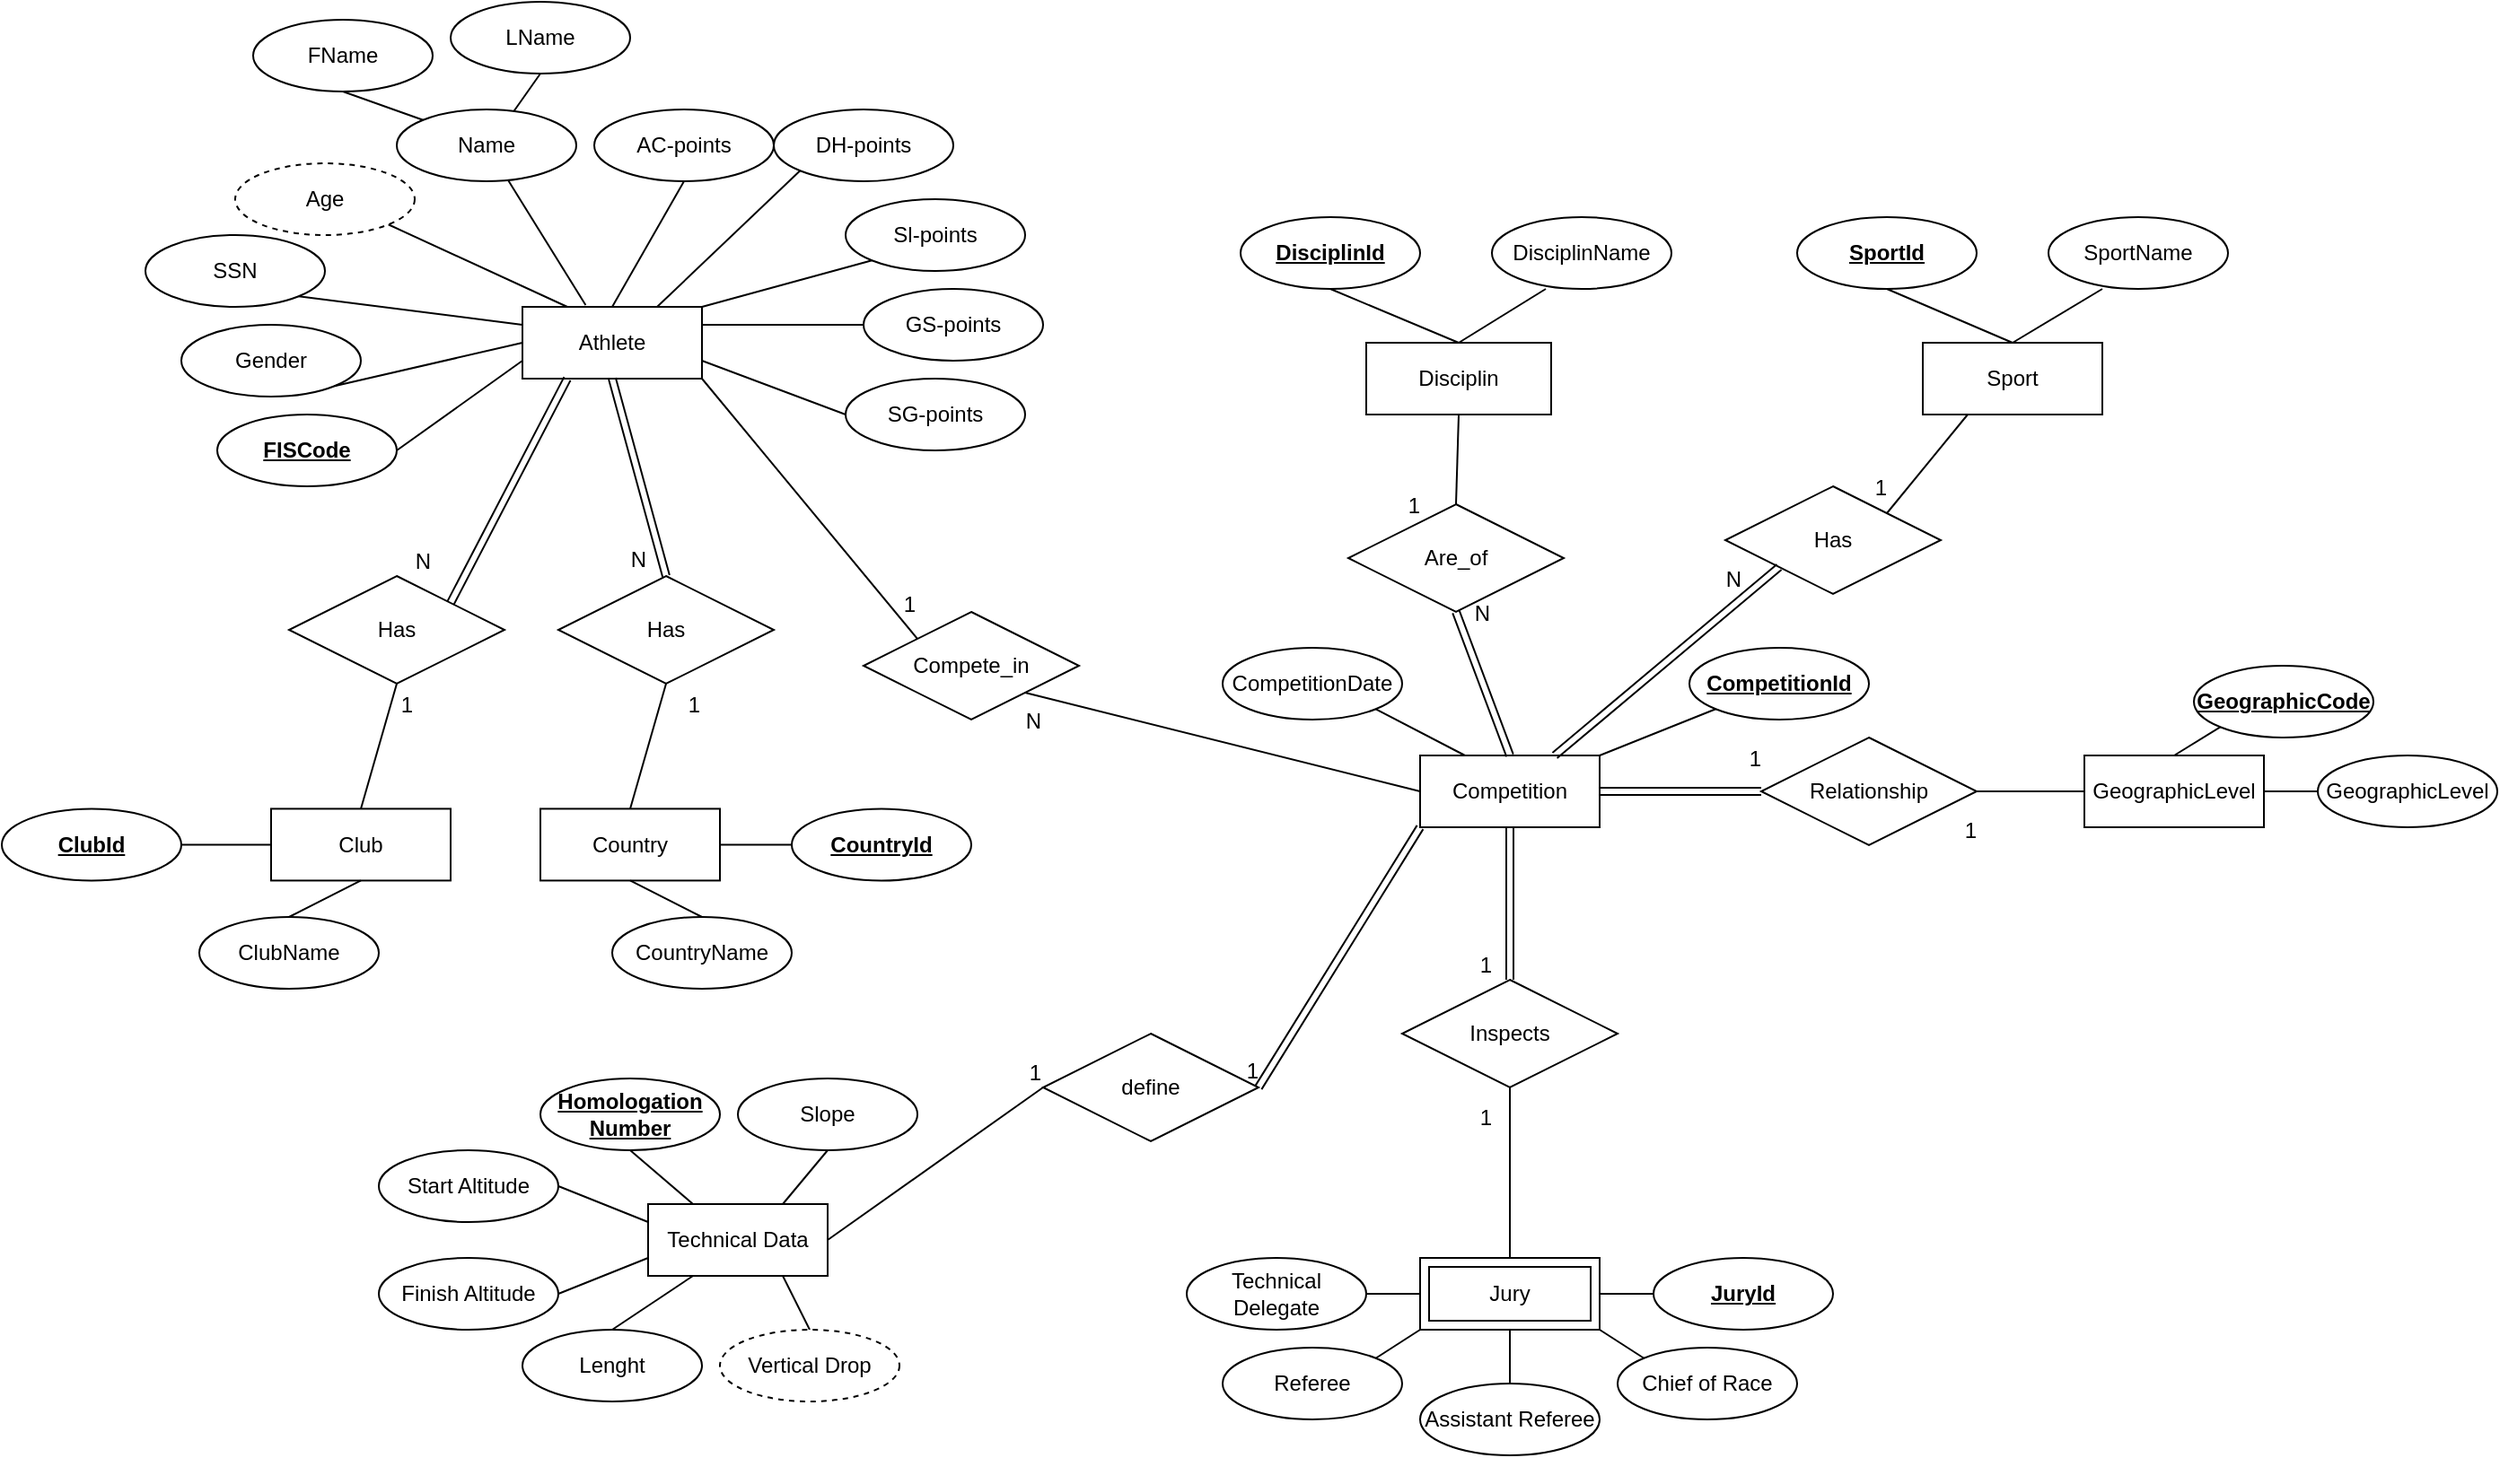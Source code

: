 <mxfile>
    <diagram id="diDXc3Ft5yhaLqKENx6Y" name="Page-1">
        <mxGraphModel dx="1317" dy="1593" grid="1" gridSize="10" guides="1" tooltips="1" connect="1" arrows="1" fold="1" page="1" pageScale="1" pageWidth="827" pageHeight="1169" math="0" shadow="0">
            <root>
                <mxCell id="0"/>
                <mxCell id="1" parent="0"/>
                <mxCell id="2" value="Athlete" style="whiteSpace=wrap;html=1;align=center;" vertex="1" parent="1">
                    <mxGeometry x="260" y="150" width="100" height="40" as="geometry"/>
                </mxCell>
                <mxCell id="5" value="SportName" style="ellipse;whiteSpace=wrap;html=1;align=center;" vertex="1" parent="1">
                    <mxGeometry x="1110" y="100" width="100" height="40" as="geometry"/>
                </mxCell>
                <mxCell id="6" value="&lt;b&gt;&lt;u&gt;SportId&lt;/u&gt;&lt;/b&gt;" style="ellipse;whiteSpace=wrap;html=1;align=center;" vertex="1" parent="1">
                    <mxGeometry x="970" y="100" width="100" height="40" as="geometry"/>
                </mxCell>
                <mxCell id="7" value="&lt;b&gt;&lt;u&gt;FISCode&lt;/u&gt;&lt;/b&gt;" style="ellipse;whiteSpace=wrap;html=1;align=center;" vertex="1" parent="1">
                    <mxGeometry x="90" y="210" width="100" height="40" as="geometry"/>
                </mxCell>
                <mxCell id="8" value="SSN" style="ellipse;whiteSpace=wrap;html=1;align=center;" vertex="1" parent="1">
                    <mxGeometry x="50" y="110" width="100" height="40" as="geometry"/>
                </mxCell>
                <mxCell id="9" value="Sl-points&lt;span style=&quot;color: rgba(0, 0, 0, 0); font-family: monospace; font-size: 0px; text-align: start;&quot;&gt;%3CmxGraphModel%3E%3Croot%3E%3CmxCell%20id%3D%220%22%2F%3E%3CmxCell%20id%3D%221%22%20parent%3D%220%22%2F%3E%3CmxCell%20id%3D%222%22%20value%3D%22Racer%22%20style%3D%22whiteSpace%3Dwrap%3Bhtml%3D1%3Balign%3Dcenter%3B%22%20vertex%3D%221%22%20parent%3D%221%22%3E%3CmxGeometry%20x%3D%22340%22%20y%3D%22280%22%20width%3D%22100%22%20height%3D%2240%22%20as%3D%22geometry%22%2F%3E%3C%2FmxCell%3E%3C%2Froot%3E%3C%2FmxGraphModel%3E&lt;/span&gt;" style="ellipse;whiteSpace=wrap;html=1;align=center;" vertex="1" parent="1">
                    <mxGeometry x="440" y="90" width="100" height="40" as="geometry"/>
                </mxCell>
                <mxCell id="11" value="GS-points&lt;span style=&quot;color: rgba(0, 0, 0, 0); font-family: monospace; font-size: 0px; text-align: start;&quot;&gt;%3CmxGraphModel%3E%3Croot%3E%3CmxCell%20id%3D%220%22%2F%3E%3CmxCell%20id%3D%221%22%20parent%3D%220%22%2F%3E%3CmxCell%20id%3D%222%22%20value%3D%22Racer%22%20style%3D%22whiteSpace%3Dwrap%3Bhtml%3D1%3Balign%3Dcenter%3B%22%20vertex%3D%221%22%20parent%3D%221%22%3E%3CmxGeometry%20x%3D%22340%22%20y%3D%22280%22%20width%3D%22100%22%20height%3D%2240%22%20as%3D%22geometry%22%2F%3E%3C%2FmxCell%3E%3C%2Froot%3E%3C%2FmxGraphModel%3E&lt;/span&gt;" style="ellipse;whiteSpace=wrap;html=1;align=center;" vertex="1" parent="1">
                    <mxGeometry x="450" y="140" width="100" height="40" as="geometry"/>
                </mxCell>
                <mxCell id="12" value="SG-points&lt;span style=&quot;color: rgba(0, 0, 0, 0); font-family: monospace; font-size: 0px; text-align: start;&quot;&gt;%3CmxGraphModel%3E%3Croot%3E%3CmxCell%20id%3D%220%22%2F%3E%3CmxCell%20id%3D%221%22%20parent%3D%220%22%2F%3E%3CmxCell%20id%3D%222%22%20value%3D%22Racer%22%20style%3D%22whiteSpace%3Dwrap%3Bhtml%3D1%3Balign%3Dcenter%3B%22%20vertex%3D%221%22%20parent%3D%221%22%3E%3CmxGeometry%20x%3D%22340%22%20y%3D%22280%22%20width%3D%22100%22%20height%3D%2240%22%20as%3D%22geometry%22%2F%3E%3C%2FmxCell%3E%3C%2Froot%3E%3C%2FmxGraphModel%3E&lt;/span&gt;" style="ellipse;whiteSpace=wrap;html=1;align=center;" vertex="1" parent="1">
                    <mxGeometry x="440" y="190" width="100" height="40" as="geometry"/>
                </mxCell>
                <mxCell id="13" value="DH-points&lt;span style=&quot;color: rgba(0, 0, 0, 0); font-family: monospace; font-size: 0px; text-align: start;&quot;&gt;%3CmxGraphModel%3E%3Croot%3E%3CmxCell%20id%3D%220%22%2F%3E%3CmxCell%20id%3D%221%22%20parent%3D%220%22%2F%3E%3CmxCell%20id%3D%222%22%20value%3D%22Racer%22%20style%3D%22whiteSpace%3Dwrap%3Bhtml%3D1%3Balign%3Dcenter%3B%22%20vertex%3D%221%22%20parent%3D%221%22%3E%3CmxGeometry%20x%3D%22340%22%20y%3D%22280%22%20width%3D%22100%22%20height%3D%2240%22%20as%3D%22geometry%22%2F%3E%3C%2FmxCell%3E%3C%2Froot%3E%3C%2FmxGraphModel%3E&lt;/span&gt;" style="ellipse;whiteSpace=wrap;html=1;align=center;" vertex="1" parent="1">
                    <mxGeometry x="400" y="40" width="100" height="40" as="geometry"/>
                </mxCell>
                <mxCell id="14" value="AC-points&lt;span style=&quot;color: rgba(0, 0, 0, 0); font-family: monospace; font-size: 0px; text-align: start;&quot;&gt;%3CmxGraphModel%3E%3Croot%3E%3CmxCell%20id%3D%220%22%2F%3E%3CmxCell%20id%3D%221%22%20parent%3D%220%22%2F%3E%3CmxCell%20id%3D%222%22%20value%3D%22Racer%22%20style%3D%22whiteSpace%3Dwrap%3Bhtml%3D1%3Balign%3Dcenter%3B%22%20vertex%3D%221%22%20parent%3D%221%22%3E%3CmxGeometry%20x%3D%22340%22%20y%3D%22280%22%20width%3D%22100%22%20height%3D%2240%22%20as%3D%22geometry%22%2F%3E%3C%2FmxCell%3E%3C%2Froot%3E%3C%2FmxGraphModel%3E&lt;/span&gt;" style="ellipse;whiteSpace=wrap;html=1;align=center;" vertex="1" parent="1">
                    <mxGeometry x="300" y="40" width="100" height="40" as="geometry"/>
                </mxCell>
                <mxCell id="15" value="Competition" style="whiteSpace=wrap;html=1;align=center;" vertex="1" parent="1">
                    <mxGeometry x="760" y="400" width="100" height="40" as="geometry"/>
                </mxCell>
                <mxCell id="16" value="Sport" style="whiteSpace=wrap;html=1;align=center;" vertex="1" parent="1">
                    <mxGeometry x="1040" y="170" width="100" height="40" as="geometry"/>
                </mxCell>
                <mxCell id="17" value="Slope" style="ellipse;whiteSpace=wrap;html=1;align=center;" vertex="1" parent="1">
                    <mxGeometry x="380" y="580" width="100" height="40" as="geometry"/>
                </mxCell>
                <mxCell id="19" value="Technical Delegate" style="ellipse;whiteSpace=wrap;html=1;align=center;" vertex="1" parent="1">
                    <mxGeometry x="630" y="680" width="100" height="40" as="geometry"/>
                </mxCell>
                <mxCell id="20" value="Referee" style="ellipse;whiteSpace=wrap;html=1;align=center;" vertex="1" parent="1">
                    <mxGeometry x="650" y="730" width="100" height="40" as="geometry"/>
                </mxCell>
                <mxCell id="21" value="Chief&amp;nbsp;of Race" style="ellipse;whiteSpace=wrap;html=1;align=center;" vertex="1" parent="1">
                    <mxGeometry x="870" y="730" width="100" height="40" as="geometry"/>
                </mxCell>
                <mxCell id="22" value="Assistant Referee" style="ellipse;whiteSpace=wrap;html=1;align=center;" vertex="1" parent="1">
                    <mxGeometry x="760" y="750" width="100" height="40" as="geometry"/>
                </mxCell>
                <mxCell id="23" value="Technical Data" style="whiteSpace=wrap;html=1;align=center;" vertex="1" parent="1">
                    <mxGeometry x="330" y="650" width="100" height="40" as="geometry"/>
                </mxCell>
                <mxCell id="24" value="&lt;b&gt;&lt;u&gt;CompetitionId&lt;/u&gt;&lt;/b&gt;" style="ellipse;whiteSpace=wrap;html=1;align=center;" vertex="1" parent="1">
                    <mxGeometry x="910" y="340" width="100" height="40" as="geometry"/>
                </mxCell>
                <mxCell id="25" value="&lt;b&gt;&lt;u&gt;JuryId&lt;/u&gt;&lt;/b&gt;" style="ellipse;whiteSpace=wrap;html=1;align=center;" vertex="1" parent="1">
                    <mxGeometry x="890" y="680" width="100" height="40" as="geometry"/>
                </mxCell>
                <mxCell id="27" value="CompetitionDate" style="ellipse;whiteSpace=wrap;html=1;align=center;" vertex="1" parent="1">
                    <mxGeometry x="650" y="340" width="100" height="40" as="geometry"/>
                </mxCell>
                <mxCell id="28" value="&lt;b&gt;&lt;u&gt;Homologation Number&lt;/u&gt;&lt;/b&gt;" style="ellipse;whiteSpace=wrap;html=1;align=center;" vertex="1" parent="1">
                    <mxGeometry x="270" y="580" width="100" height="40" as="geometry"/>
                </mxCell>
                <mxCell id="30" value="Lenght" style="ellipse;whiteSpace=wrap;html=1;align=center;" vertex="1" parent="1">
                    <mxGeometry x="260" y="720" width="100" height="40" as="geometry"/>
                </mxCell>
                <mxCell id="31" value="Start Altitude" style="ellipse;whiteSpace=wrap;html=1;align=center;" vertex="1" parent="1">
                    <mxGeometry x="180" y="620" width="100" height="40" as="geometry"/>
                </mxCell>
                <mxCell id="32" value="Finish Altitude" style="ellipse;whiteSpace=wrap;html=1;align=center;" vertex="1" parent="1">
                    <mxGeometry x="180" y="680" width="100" height="40" as="geometry"/>
                </mxCell>
                <mxCell id="33" value="" style="endArrow=none;html=1;rounded=0;entryX=0.5;entryY=1;entryDx=0;entryDy=0;exitX=0.5;exitY=0;exitDx=0;exitDy=0;" edge="1" parent="1" source="2" target="14">
                    <mxGeometry relative="1" as="geometry">
                        <mxPoint x="540" y="70" as="sourcePoint"/>
                        <mxPoint x="430" y="460" as="targetPoint"/>
                    </mxGeometry>
                </mxCell>
                <mxCell id="34" value="" style="endArrow=none;html=1;rounded=0;entryX=0.75;entryY=0;entryDx=0;entryDy=0;exitX=0;exitY=1;exitDx=0;exitDy=0;" edge="1" parent="1" source="13" target="2">
                    <mxGeometry relative="1" as="geometry">
                        <mxPoint x="550" y="80" as="sourcePoint"/>
                        <mxPoint x="540" y="50" as="targetPoint"/>
                    </mxGeometry>
                </mxCell>
                <mxCell id="35" value="" style="endArrow=none;html=1;rounded=0;entryX=1;entryY=0;entryDx=0;entryDy=0;exitX=0;exitY=1;exitDx=0;exitDy=0;" edge="1" parent="1" source="9" target="2">
                    <mxGeometry relative="1" as="geometry">
                        <mxPoint x="535.355" y="44.142" as="sourcePoint"/>
                        <mxPoint x="590" y="50" as="targetPoint"/>
                    </mxGeometry>
                </mxCell>
                <mxCell id="36" value="" style="endArrow=none;html=1;rounded=0;exitX=0;exitY=0.5;exitDx=0;exitDy=0;entryX=1;entryY=0.25;entryDx=0;entryDy=0;" edge="1" parent="1" source="11" target="2">
                    <mxGeometry relative="1" as="geometry">
                        <mxPoint x="600" y="30" as="sourcePoint"/>
                        <mxPoint x="640" y="50" as="targetPoint"/>
                    </mxGeometry>
                </mxCell>
                <mxCell id="37" value="" style="endArrow=none;html=1;rounded=0;entryX=1;entryY=0.75;entryDx=0;entryDy=0;exitX=0;exitY=0.5;exitDx=0;exitDy=0;" edge="1" parent="1" source="12" target="2">
                    <mxGeometry relative="1" as="geometry">
                        <mxPoint x="664.645" y="44.142" as="sourcePoint"/>
                        <mxPoint x="640" y="70" as="targetPoint"/>
                    </mxGeometry>
                </mxCell>
                <mxCell id="39" value="Jury" style="shape=ext;margin=3;double=1;whiteSpace=wrap;html=1;align=center;" vertex="1" parent="1">
                    <mxGeometry x="760" y="680" width="100" height="40" as="geometry"/>
                </mxCell>
                <mxCell id="40" value="" style="endArrow=none;html=1;rounded=0;exitX=0;exitY=0.5;exitDx=0;exitDy=0;" edge="1" parent="1" source="39">
                    <mxGeometry relative="1" as="geometry">
                        <mxPoint x="580" y="130" as="sourcePoint"/>
                        <mxPoint x="730" y="700" as="targetPoint"/>
                        <Array as="points">
                            <mxPoint x="730" y="700"/>
                        </Array>
                    </mxGeometry>
                </mxCell>
                <mxCell id="44" value="" style="endArrow=none;html=1;rounded=0;entryX=0;entryY=0.5;entryDx=0;entryDy=0;exitX=1;exitY=0.5;exitDx=0;exitDy=0;" edge="1" parent="1" source="39" target="25">
                    <mxGeometry relative="1" as="geometry">
                        <mxPoint x="470" y="510" as="sourcePoint"/>
                        <mxPoint x="630" y="510" as="targetPoint"/>
                    </mxGeometry>
                </mxCell>
                <mxCell id="45" value="" style="endArrow=none;html=1;rounded=0;entryX=0;entryY=0;entryDx=0;entryDy=0;exitX=1;exitY=1;exitDx=0;exitDy=0;" edge="1" parent="1" source="39" target="21">
                    <mxGeometry relative="1" as="geometry">
                        <mxPoint x="870" y="710" as="sourcePoint"/>
                        <mxPoint x="900" y="710" as="targetPoint"/>
                    </mxGeometry>
                </mxCell>
                <mxCell id="46" value="" style="endArrow=none;html=1;rounded=0;entryX=0.5;entryY=0;entryDx=0;entryDy=0;exitX=0.5;exitY=1;exitDx=0;exitDy=0;" edge="1" parent="1" source="39" target="22">
                    <mxGeometry relative="1" as="geometry">
                        <mxPoint x="870" y="730" as="sourcePoint"/>
                        <mxPoint x="894.645" y="745.858" as="targetPoint"/>
                    </mxGeometry>
                </mxCell>
                <mxCell id="47" value="" style="endArrow=none;html=1;rounded=0;entryX=1;entryY=0;entryDx=0;entryDy=0;exitX=0;exitY=1;exitDx=0;exitDy=0;" edge="1" parent="1" source="39" target="20">
                    <mxGeometry relative="1" as="geometry">
                        <mxPoint x="820" y="730" as="sourcePoint"/>
                        <mxPoint x="820" y="760" as="targetPoint"/>
                    </mxGeometry>
                </mxCell>
                <mxCell id="48" value="" style="endArrow=none;html=1;rounded=0;exitX=0.5;exitY=0;exitDx=0;exitDy=0;entryX=0.5;entryY=1;entryDx=0;entryDy=0;" edge="1" parent="1" source="16" target="6">
                    <mxGeometry relative="1" as="geometry">
                        <mxPoint x="560" y="520" as="sourcePoint"/>
                        <mxPoint x="1020" y="160" as="targetPoint"/>
                    </mxGeometry>
                </mxCell>
                <mxCell id="49" value="" style="endArrow=none;html=1;rounded=0;exitX=0.5;exitY=0;exitDx=0;exitDy=0;" edge="1" parent="1" source="16">
                    <mxGeometry relative="1" as="geometry">
                        <mxPoint x="1088.7" y="177.84" as="sourcePoint"/>
                        <mxPoint x="1140" y="140" as="targetPoint"/>
                    </mxGeometry>
                </mxCell>
                <mxCell id="53" value="" style="endArrow=none;html=1;rounded=0;exitX=0.5;exitY=1;exitDx=0;exitDy=0;entryX=0.25;entryY=0;entryDx=0;entryDy=0;" edge="1" parent="1" source="28" target="23">
                    <mxGeometry relative="1" as="geometry">
                        <mxPoint x="580" y="700" as="sourcePoint"/>
                        <mxPoint x="740" y="700" as="targetPoint"/>
                    </mxGeometry>
                </mxCell>
                <mxCell id="55" value="" style="endArrow=none;html=1;rounded=0;exitX=1;exitY=0.5;exitDx=0;exitDy=0;entryX=0;entryY=0.25;entryDx=0;entryDy=0;" edge="1" parent="1" source="31" target="23">
                    <mxGeometry relative="1" as="geometry">
                        <mxPoint x="330" y="630" as="sourcePoint"/>
                        <mxPoint x="365" y="660" as="targetPoint"/>
                    </mxGeometry>
                </mxCell>
                <mxCell id="56" value="" style="endArrow=none;html=1;rounded=0;exitX=1;exitY=0.5;exitDx=0;exitDy=0;entryX=0;entryY=0.75;entryDx=0;entryDy=0;" edge="1" parent="1" source="32" target="23">
                    <mxGeometry relative="1" as="geometry">
                        <mxPoint x="290" y="650" as="sourcePoint"/>
                        <mxPoint x="340" y="670" as="targetPoint"/>
                    </mxGeometry>
                </mxCell>
                <mxCell id="57" value="" style="endArrow=none;html=1;rounded=0;exitX=0.5;exitY=0;exitDx=0;exitDy=0;entryX=0.25;entryY=1;entryDx=0;entryDy=0;" edge="1" parent="1" source="30" target="23">
                    <mxGeometry relative="1" as="geometry">
                        <mxPoint x="290" y="710" as="sourcePoint"/>
                        <mxPoint x="340" y="690" as="targetPoint"/>
                    </mxGeometry>
                </mxCell>
                <mxCell id="58" value="" style="endArrow=none;html=1;rounded=0;exitX=0.5;exitY=0;exitDx=0;exitDy=0;entryX=0.75;entryY=1;entryDx=0;entryDy=0;" edge="1" parent="1" target="23">
                    <mxGeometry relative="1" as="geometry">
                        <mxPoint x="420" y="720" as="sourcePoint"/>
                        <mxPoint x="365" y="700" as="targetPoint"/>
                    </mxGeometry>
                </mxCell>
                <mxCell id="59" value="Age" style="ellipse;whiteSpace=wrap;html=1;align=center;dashed=1;" vertex="1" parent="1">
                    <mxGeometry x="100" y="70" width="100" height="40" as="geometry"/>
                </mxCell>
                <mxCell id="60" value="Gender" style="ellipse;whiteSpace=wrap;html=1;align=center;" vertex="1" parent="1">
                    <mxGeometry x="70" y="160" width="100" height="40" as="geometry"/>
                </mxCell>
                <mxCell id="62" value="ClubName" style="ellipse;whiteSpace=wrap;html=1;align=center;" vertex="1" parent="1">
                    <mxGeometry x="80" y="490" width="100" height="40" as="geometry"/>
                </mxCell>
                <mxCell id="63" value="GeographicLevel" style="whiteSpace=wrap;html=1;align=center;" vertex="1" parent="1">
                    <mxGeometry x="1130" y="400" width="100" height="40" as="geometry"/>
                </mxCell>
                <mxCell id="64" value="&lt;u&gt;&lt;b&gt;GeographicCode&lt;/b&gt;&lt;/u&gt;" style="ellipse;whiteSpace=wrap;html=1;align=center;" vertex="1" parent="1">
                    <mxGeometry x="1191" y="350" width="100" height="40" as="geometry"/>
                </mxCell>
                <mxCell id="65" value="GeographicLevel" style="ellipse;whiteSpace=wrap;html=1;align=center;" vertex="1" parent="1">
                    <mxGeometry x="1260" y="400" width="100" height="40" as="geometry"/>
                </mxCell>
                <mxCell id="66" value="" style="endArrow=none;html=1;rounded=0;entryX=1;entryY=0.5;entryDx=0;entryDy=0;exitX=0;exitY=0.5;exitDx=0;exitDy=0;" edge="1" parent="1" source="65" target="63">
                    <mxGeometry relative="1" as="geometry">
                        <mxPoint x="1299" y="390" as="sourcePoint"/>
                        <mxPoint x="1019" y="650" as="targetPoint"/>
                    </mxGeometry>
                </mxCell>
                <mxCell id="67" value="" style="endArrow=none;html=1;rounded=0;entryX=0.5;entryY=0;entryDx=0;entryDy=0;exitX=0;exitY=1;exitDx=0;exitDy=0;" edge="1" parent="1" source="64" target="63">
                    <mxGeometry relative="1" as="geometry">
                        <mxPoint x="1319" y="410" as="sourcePoint"/>
                        <mxPoint x="1280" y="430" as="targetPoint"/>
                    </mxGeometry>
                </mxCell>
                <mxCell id="72" value="define" style="shape=rhombus;perimeter=rhombusPerimeter;whiteSpace=wrap;html=1;align=center;" vertex="1" parent="1">
                    <mxGeometry x="550" y="555" width="120" height="60" as="geometry"/>
                </mxCell>
                <mxCell id="73" value="Inspects" style="shape=rhombus;perimeter=rhombusPerimeter;whiteSpace=wrap;html=1;align=center;" vertex="1" parent="1">
                    <mxGeometry x="750" y="525" width="120" height="60" as="geometry"/>
                </mxCell>
                <mxCell id="74" value="Relationship" style="shape=rhombus;perimeter=rhombusPerimeter;whiteSpace=wrap;html=1;align=center;" vertex="1" parent="1">
                    <mxGeometry x="950" y="390" width="120" height="60" as="geometry"/>
                </mxCell>
                <mxCell id="75" value="Are_of" style="shape=rhombus;perimeter=rhombusPerimeter;whiteSpace=wrap;html=1;align=center;" vertex="1" parent="1">
                    <mxGeometry x="720" y="260" width="120" height="60" as="geometry"/>
                </mxCell>
                <mxCell id="76" value="Compete_in" style="shape=rhombus;perimeter=rhombusPerimeter;whiteSpace=wrap;html=1;align=center;rotation=0;" vertex="1" parent="1">
                    <mxGeometry x="450" y="320" width="120" height="60" as="geometry"/>
                </mxCell>
                <mxCell id="77" value="" style="shape=link;html=1;rounded=0;entryX=1;entryY=0.5;entryDx=0;entryDy=0;exitX=0;exitY=1;exitDx=0;exitDy=0;" edge="1" parent="1" source="15" target="72">
                    <mxGeometry relative="1" as="geometry">
                        <mxPoint x="780" y="440" as="sourcePoint"/>
                        <mxPoint x="940" y="440" as="targetPoint"/>
                    </mxGeometry>
                </mxCell>
                <mxCell id="78" value="1" style="resizable=0;html=1;align=right;verticalAlign=bottom;" connectable="0" vertex="1" parent="77">
                    <mxGeometry x="1" relative="1" as="geometry"/>
                </mxCell>
                <mxCell id="79" value="" style="endArrow=none;html=1;rounded=0;entryX=0;entryY=0.5;entryDx=0;entryDy=0;exitX=1;exitY=0.5;exitDx=0;exitDy=0;" edge="1" parent="1" source="23" target="72">
                    <mxGeometry relative="1" as="geometry">
                        <mxPoint x="880" y="600" as="sourcePoint"/>
                        <mxPoint x="1040" y="600" as="targetPoint"/>
                    </mxGeometry>
                </mxCell>
                <mxCell id="80" value="1" style="resizable=0;html=1;align=right;verticalAlign=bottom;" connectable="0" vertex="1" parent="79">
                    <mxGeometry x="1" relative="1" as="geometry"/>
                </mxCell>
                <mxCell id="81" value="" style="shape=link;html=1;rounded=0;entryX=0.5;entryY=0;entryDx=0;entryDy=0;exitX=0.5;exitY=1;exitDx=0;exitDy=0;" edge="1" parent="1" source="15" target="73">
                    <mxGeometry relative="1" as="geometry">
                        <mxPoint x="770" y="430" as="sourcePoint"/>
                        <mxPoint x="590" y="480" as="targetPoint"/>
                    </mxGeometry>
                </mxCell>
                <mxCell id="82" value="1" style="resizable=0;html=1;align=right;verticalAlign=bottom;" connectable="0" vertex="1" parent="81">
                    <mxGeometry x="1" relative="1" as="geometry">
                        <mxPoint x="-10" as="offset"/>
                    </mxGeometry>
                </mxCell>
                <mxCell id="83" value="" style="endArrow=none;html=1;rounded=0;entryX=0.5;entryY=1;entryDx=0;entryDy=0;exitX=0.5;exitY=0;exitDx=0;exitDy=0;" edge="1" parent="1" source="39" target="73">
                    <mxGeometry relative="1" as="geometry">
                        <mxPoint x="340" y="510" as="sourcePoint"/>
                        <mxPoint x="470" y="480" as="targetPoint"/>
                    </mxGeometry>
                </mxCell>
                <mxCell id="84" value="1" style="resizable=0;html=1;align=right;verticalAlign=bottom;" connectable="0" vertex="1" parent="83">
                    <mxGeometry x="1" relative="1" as="geometry">
                        <mxPoint x="-10" y="25" as="offset"/>
                    </mxGeometry>
                </mxCell>
                <mxCell id="85" value="" style="shape=link;html=1;rounded=0;entryX=0;entryY=0.5;entryDx=0;entryDy=0;exitX=1;exitY=0.5;exitDx=0;exitDy=0;" edge="1" parent="1" source="15" target="74">
                    <mxGeometry relative="1" as="geometry">
                        <mxPoint x="770" y="430" as="sourcePoint"/>
                        <mxPoint x="590" y="480" as="targetPoint"/>
                    </mxGeometry>
                </mxCell>
                <mxCell id="86" value="1" style="resizable=0;html=1;align=right;verticalAlign=bottom;" connectable="0" vertex="1" parent="85">
                    <mxGeometry x="1" relative="1" as="geometry">
                        <mxPoint y="-10" as="offset"/>
                    </mxGeometry>
                </mxCell>
                <mxCell id="87" value="" style="endArrow=none;html=1;rounded=0;entryX=1;entryY=0.5;entryDx=0;entryDy=0;exitX=0;exitY=0.5;exitDx=0;exitDy=0;" edge="1" parent="1" source="63" target="74">
                    <mxGeometry relative="1" as="geometry">
                        <mxPoint x="820" y="690" as="sourcePoint"/>
                        <mxPoint x="820" y="595" as="targetPoint"/>
                    </mxGeometry>
                </mxCell>
                <mxCell id="88" value="1" style="resizable=0;html=1;align=right;verticalAlign=bottom;" connectable="0" vertex="1" parent="87">
                    <mxGeometry x="1" relative="1" as="geometry">
                        <mxPoint y="30" as="offset"/>
                    </mxGeometry>
                </mxCell>
                <mxCell id="89" value="" style="endArrow=none;html=1;rounded=0;exitX=0;exitY=1;exitDx=0;exitDy=0;entryX=1;entryY=0;entryDx=0;entryDy=0;" edge="1" parent="1" source="24" target="15">
                    <mxGeometry relative="1" as="geometry">
                        <mxPoint x="1020" y="170" as="sourcePoint"/>
                        <mxPoint x="950" y="140" as="targetPoint"/>
                    </mxGeometry>
                </mxCell>
                <mxCell id="90" value="" style="endArrow=none;html=1;rounded=0;exitX=1;exitY=1;exitDx=0;exitDy=0;entryX=0.25;entryY=0;entryDx=0;entryDy=0;" edge="1" parent="1" source="27" target="15">
                    <mxGeometry relative="1" as="geometry">
                        <mxPoint x="950" y="380" as="sourcePoint"/>
                        <mxPoint x="870" y="410" as="targetPoint"/>
                    </mxGeometry>
                </mxCell>
                <mxCell id="96" value="" style="endArrow=none;html=1;rounded=0;exitX=0.5;exitY=1;exitDx=0;exitDy=0;entryX=0.75;entryY=0;entryDx=0;entryDy=0;" edge="1" parent="1" source="17" target="23">
                    <mxGeometry relative="1" as="geometry">
                        <mxPoint x="880" y="600" as="sourcePoint"/>
                        <mxPoint x="1040" y="600" as="targetPoint"/>
                    </mxGeometry>
                </mxCell>
                <mxCell id="98" value="Country" style="whiteSpace=wrap;html=1;align=center;" vertex="1" parent="1">
                    <mxGeometry x="270" y="429.71" width="100" height="40" as="geometry"/>
                </mxCell>
                <mxCell id="99" value="CountryName" style="ellipse;whiteSpace=wrap;html=1;align=center;" vertex="1" parent="1">
                    <mxGeometry x="310" y="490" width="100" height="40" as="geometry"/>
                </mxCell>
                <mxCell id="100" value="&lt;b&gt;&lt;u&gt;CountryId&lt;/u&gt;&lt;/b&gt;" style="ellipse;whiteSpace=wrap;html=1;align=center;" vertex="1" parent="1">
                    <mxGeometry x="410" y="429.71" width="100" height="40" as="geometry"/>
                </mxCell>
                <mxCell id="105" value="" style="endArrow=none;html=1;rounded=0;entryX=0;entryY=0.75;entryDx=0;entryDy=0;exitX=1;exitY=0.5;exitDx=0;exitDy=0;" edge="1" parent="1" source="7" target="2">
                    <mxGeometry relative="1" as="geometry">
                        <mxPoint x="190" y="250" as="sourcePoint"/>
                        <mxPoint x="255" y="220" as="targetPoint"/>
                    </mxGeometry>
                </mxCell>
                <mxCell id="106" value="" style="endArrow=none;html=1;rounded=0;exitX=1;exitY=1;exitDx=0;exitDy=0;entryX=0;entryY=0.5;entryDx=0;entryDy=0;" edge="1" parent="1" source="60" target="2">
                    <mxGeometry relative="1" as="geometry">
                        <mxPoint x="190" y="220" as="sourcePoint"/>
                        <mxPoint x="250" y="180" as="targetPoint"/>
                    </mxGeometry>
                </mxCell>
                <mxCell id="107" value="" style="endArrow=none;html=1;rounded=0;entryX=0;entryY=0.25;entryDx=0;entryDy=0;exitX=1;exitY=1;exitDx=0;exitDy=0;" edge="1" parent="1" source="8" target="2">
                    <mxGeometry relative="1" as="geometry">
                        <mxPoint x="175.355" y="184.142" as="sourcePoint"/>
                        <mxPoint x="230" y="190" as="targetPoint"/>
                    </mxGeometry>
                </mxCell>
                <mxCell id="108" value="" style="endArrow=none;html=1;rounded=0;entryX=0.25;entryY=0;entryDx=0;entryDy=0;exitX=1;exitY=1;exitDx=0;exitDy=0;" edge="1" parent="1" source="59" target="2">
                    <mxGeometry relative="1" as="geometry">
                        <mxPoint x="230" y="160" as="sourcePoint"/>
                        <mxPoint x="255" y="180" as="targetPoint"/>
                    </mxGeometry>
                </mxCell>
                <mxCell id="109" value="" style="endArrow=none;html=1;rounded=0;exitX=1;exitY=1;exitDx=0;exitDy=0;entryX=0;entryY=0;entryDx=0;entryDy=0;" edge="1" parent="1" source="2" target="76">
                    <mxGeometry relative="1" as="geometry">
                        <mxPoint x="800" y="430" as="sourcePoint"/>
                        <mxPoint x="960" y="430" as="targetPoint"/>
                    </mxGeometry>
                </mxCell>
                <mxCell id="110" value="1" style="resizable=0;html=1;align=right;verticalAlign=bottom;" connectable="0" vertex="1" parent="109">
                    <mxGeometry x="1" relative="1" as="geometry">
                        <mxPoint y="-10" as="offset"/>
                    </mxGeometry>
                </mxCell>
                <mxCell id="111" value="" style="endArrow=none;html=1;rounded=0;entryX=1;entryY=1;entryDx=0;entryDy=0;exitX=0;exitY=0.5;exitDx=0;exitDy=0;" edge="1" parent="1" source="15" target="76">
                    <mxGeometry relative="1" as="geometry">
                        <mxPoint x="660" y="400" as="sourcePoint"/>
                        <mxPoint x="960" y="430" as="targetPoint"/>
                    </mxGeometry>
                </mxCell>
                <mxCell id="112" value="N" style="resizable=0;html=1;align=right;verticalAlign=bottom;" connectable="0" vertex="1" parent="111">
                    <mxGeometry x="1" relative="1" as="geometry">
                        <mxPoint x="10" y="25" as="offset"/>
                    </mxGeometry>
                </mxCell>
                <mxCell id="113" value="Has" style="shape=rhombus;perimeter=rhombusPerimeter;whiteSpace=wrap;html=1;align=center;" vertex="1" parent="1">
                    <mxGeometry x="280" y="300" width="120" height="60" as="geometry"/>
                </mxCell>
                <mxCell id="114" value="" style="endArrow=none;html=1;rounded=0;entryX=0.5;entryY=0;entryDx=0;entryDy=0;exitX=0.5;exitY=1;exitDx=0;exitDy=0;" edge="1" parent="1" source="98" target="99">
                    <mxGeometry relative="1" as="geometry">
                        <mxPoint x="970.18" y="459.71" as="sourcePoint"/>
                        <mxPoint x="1130.18" y="459.71" as="targetPoint"/>
                    </mxGeometry>
                </mxCell>
                <mxCell id="115" value="" style="endArrow=none;html=1;rounded=0;exitX=1;exitY=0.5;exitDx=0;exitDy=0;entryX=0;entryY=0.5;entryDx=0;entryDy=0;" edge="1" parent="1" source="98" target="100">
                    <mxGeometry relative="1" as="geometry">
                        <mxPoint x="280.18" y="449.71" as="sourcePoint"/>
                        <mxPoint x="410" y="450" as="targetPoint"/>
                    </mxGeometry>
                </mxCell>
                <mxCell id="118" value="DisciplinName" style="ellipse;whiteSpace=wrap;html=1;align=center;" vertex="1" parent="1">
                    <mxGeometry x="800" y="100" width="100" height="40" as="geometry"/>
                </mxCell>
                <mxCell id="119" value="&lt;b&gt;&lt;u&gt;DisciplinId&lt;/u&gt;&lt;/b&gt;" style="ellipse;whiteSpace=wrap;html=1;align=center;" vertex="1" parent="1">
                    <mxGeometry x="660" y="100" width="100" height="40" as="geometry"/>
                </mxCell>
                <mxCell id="120" value="Disciplin" style="whiteSpace=wrap;html=1;align=center;" vertex="1" parent="1">
                    <mxGeometry x="730" y="170" width="103" height="40" as="geometry"/>
                </mxCell>
                <mxCell id="121" value="" style="endArrow=none;html=1;rounded=0;exitX=0.5;exitY=0;exitDx=0;exitDy=0;entryX=0.5;entryY=1;entryDx=0;entryDy=0;" edge="1" parent="1" source="120" target="119">
                    <mxGeometry relative="1" as="geometry">
                        <mxPoint x="250" y="520" as="sourcePoint"/>
                        <mxPoint x="710" y="160" as="targetPoint"/>
                    </mxGeometry>
                </mxCell>
                <mxCell id="122" value="" style="endArrow=none;html=1;rounded=0;exitX=0.5;exitY=0;exitDx=0;exitDy=0;" edge="1" parent="1" source="120">
                    <mxGeometry relative="1" as="geometry">
                        <mxPoint x="778.7" y="177.84" as="sourcePoint"/>
                        <mxPoint x="830" y="140" as="targetPoint"/>
                    </mxGeometry>
                </mxCell>
                <mxCell id="123" value="Has" style="shape=rhombus;perimeter=rhombusPerimeter;whiteSpace=wrap;html=1;align=center;" vertex="1" parent="1">
                    <mxGeometry x="930" y="250" width="120" height="60" as="geometry"/>
                </mxCell>
                <mxCell id="124" value="" style="endArrow=none;html=1;rounded=0;entryX=0.5;entryY=0;entryDx=0;entryDy=0;exitX=0.5;exitY=1;exitDx=0;exitDy=0;" edge="1" parent="1" source="120" target="75">
                    <mxGeometry relative="1" as="geometry">
                        <mxPoint x="810" y="400" as="sourcePoint"/>
                        <mxPoint x="1070" y="470" as="targetPoint"/>
                    </mxGeometry>
                </mxCell>
                <mxCell id="125" value="1" style="resizable=0;html=1;align=right;verticalAlign=bottom;" connectable="0" vertex="1" parent="124">
                    <mxGeometry x="1" relative="1" as="geometry">
                        <mxPoint x="-20" y="10" as="offset"/>
                    </mxGeometry>
                </mxCell>
                <mxCell id="126" value="" style="endArrow=none;html=1;rounded=0;entryX=1;entryY=0;entryDx=0;entryDy=0;exitX=0.25;exitY=1;exitDx=0;exitDy=0;" edge="1" parent="1" source="16" target="123">
                    <mxGeometry relative="1" as="geometry">
                        <mxPoint x="910" y="470" as="sourcePoint"/>
                        <mxPoint x="1070" y="470" as="targetPoint"/>
                    </mxGeometry>
                </mxCell>
                <mxCell id="127" value="1" style="resizable=0;html=1;align=right;verticalAlign=bottom;" connectable="0" vertex="1" parent="126">
                    <mxGeometry x="1" relative="1" as="geometry">
                        <mxPoint y="-5" as="offset"/>
                    </mxGeometry>
                </mxCell>
                <mxCell id="128" value="" style="shape=link;html=1;rounded=0;entryX=0;entryY=1;entryDx=0;entryDy=0;exitX=0.75;exitY=0;exitDx=0;exitDy=0;" edge="1" parent="1" source="15" target="123">
                    <mxGeometry relative="1" as="geometry">
                        <mxPoint x="910" y="470" as="sourcePoint"/>
                        <mxPoint x="1070" y="470" as="targetPoint"/>
                    </mxGeometry>
                </mxCell>
                <mxCell id="129" value="N" style="resizable=0;html=1;align=right;verticalAlign=bottom;" connectable="0" vertex="1" parent="128">
                    <mxGeometry x="1" relative="1" as="geometry">
                        <mxPoint x="-20" y="15" as="offset"/>
                    </mxGeometry>
                </mxCell>
                <mxCell id="130" value="" style="shape=link;html=1;rounded=0;entryX=0.5;entryY=1;entryDx=0;entryDy=0;exitX=0.5;exitY=0;exitDx=0;exitDy=0;" edge="1" parent="1" source="15" target="75">
                    <mxGeometry relative="1" as="geometry">
                        <mxPoint x="845" y="410" as="sourcePoint"/>
                        <mxPoint x="950" y="305" as="targetPoint"/>
                    </mxGeometry>
                </mxCell>
                <mxCell id="131" value="N" style="resizable=0;html=1;align=right;verticalAlign=bottom;" connectable="0" vertex="1" parent="130">
                    <mxGeometry x="1" relative="1" as="geometry">
                        <mxPoint x="20" y="10" as="offset"/>
                    </mxGeometry>
                </mxCell>
                <mxCell id="132" value="" style="endArrow=none;html=1;rounded=0;entryX=0.5;entryY=1;entryDx=0;entryDy=0;exitX=0.5;exitY=0;exitDx=0;exitDy=0;" edge="1" parent="1" source="98" target="113">
                    <mxGeometry relative="1" as="geometry">
                        <mxPoint x="910" y="480" as="sourcePoint"/>
                        <mxPoint x="1070" y="480" as="targetPoint"/>
                    </mxGeometry>
                </mxCell>
                <mxCell id="133" value="1" style="resizable=0;html=1;align=right;verticalAlign=bottom;" connectable="0" vertex="1" parent="132">
                    <mxGeometry x="1" relative="1" as="geometry">
                        <mxPoint x="20" y="20" as="offset"/>
                    </mxGeometry>
                </mxCell>
                <mxCell id="134" value="" style="shape=link;html=1;rounded=0;entryX=0.5;entryY=0;entryDx=0;entryDy=0;exitX=0.5;exitY=1;exitDx=0;exitDy=0;" edge="1" parent="1" source="2" target="113">
                    <mxGeometry relative="1" as="geometry">
                        <mxPoint x="910" y="480" as="sourcePoint"/>
                        <mxPoint x="1070" y="480" as="targetPoint"/>
                    </mxGeometry>
                </mxCell>
                <mxCell id="135" value="N" style="resizable=0;html=1;align=right;verticalAlign=bottom;" connectable="0" vertex="1" parent="134">
                    <mxGeometry x="1" relative="1" as="geometry">
                        <mxPoint x="-10" as="offset"/>
                    </mxGeometry>
                </mxCell>
                <mxCell id="137" value="Has" style="shape=rhombus;perimeter=rhombusPerimeter;whiteSpace=wrap;html=1;align=center;" vertex="1" parent="1">
                    <mxGeometry x="130" y="300" width="120" height="60" as="geometry"/>
                </mxCell>
                <mxCell id="138" value="" style="shape=link;html=1;rounded=0;entryX=1;entryY=0;entryDx=0;entryDy=0;exitX=0.25;exitY=1;exitDx=0;exitDy=0;" edge="1" parent="1" source="2" target="137">
                    <mxGeometry relative="1" as="geometry">
                        <mxPoint x="250" y="200" as="sourcePoint"/>
                        <mxPoint x="270" y="310" as="targetPoint"/>
                    </mxGeometry>
                </mxCell>
                <mxCell id="139" value="N" style="resizable=0;html=1;align=right;verticalAlign=bottom;" connectable="0" vertex="1" parent="138">
                    <mxGeometry x="1" relative="1" as="geometry">
                        <mxPoint x="-10" y="-15" as="offset"/>
                    </mxGeometry>
                </mxCell>
                <mxCell id="142" value="Club" style="whiteSpace=wrap;html=1;align=center;" vertex="1" parent="1">
                    <mxGeometry x="120" y="429.71" width="100" height="40" as="geometry"/>
                </mxCell>
                <mxCell id="143" value="" style="endArrow=none;html=1;rounded=0;entryX=0.5;entryY=1;entryDx=0;entryDy=0;exitX=0.5;exitY=0;exitDx=0;exitDy=0;" edge="1" parent="1" source="142" target="137">
                    <mxGeometry relative="1" as="geometry">
                        <mxPoint x="330" y="439.71" as="sourcePoint"/>
                        <mxPoint x="350" y="370" as="targetPoint"/>
                    </mxGeometry>
                </mxCell>
                <mxCell id="144" value="1" style="resizable=0;html=1;align=right;verticalAlign=bottom;" connectable="0" vertex="1" parent="143">
                    <mxGeometry x="1" relative="1" as="geometry">
                        <mxPoint x="10" y="20" as="offset"/>
                    </mxGeometry>
                </mxCell>
                <mxCell id="145" value="&lt;b&gt;&lt;u&gt;ClubId&lt;/u&gt;&lt;/b&gt;" style="ellipse;whiteSpace=wrap;html=1;align=center;" vertex="1" parent="1">
                    <mxGeometry x="-30" y="429.71" width="100" height="40" as="geometry"/>
                </mxCell>
                <mxCell id="146" value="" style="endArrow=none;html=1;rounded=0;entryX=1;entryY=0.5;entryDx=0;entryDy=0;exitX=0;exitY=0.5;exitDx=0;exitDy=0;" edge="1" parent="1" source="142" target="145">
                    <mxGeometry relative="1" as="geometry">
                        <mxPoint x="910" y="370" as="sourcePoint"/>
                        <mxPoint x="1070" y="370" as="targetPoint"/>
                    </mxGeometry>
                </mxCell>
                <mxCell id="147" value="" style="endArrow=none;html=1;rounded=0;entryX=0.5;entryY=0;entryDx=0;entryDy=0;exitX=0.5;exitY=1;exitDx=0;exitDy=0;" edge="1" parent="1" source="142" target="62">
                    <mxGeometry relative="1" as="geometry">
                        <mxPoint x="130" y="459.71" as="sourcePoint"/>
                        <mxPoint x="80" y="459.71" as="targetPoint"/>
                    </mxGeometry>
                </mxCell>
                <mxCell id="149" value="Name" style="ellipse;whiteSpace=wrap;html=1;align=center;" vertex="1" parent="1">
                    <mxGeometry x="190" y="40" width="100" height="40" as="geometry"/>
                </mxCell>
                <mxCell id="150" value="LName" style="ellipse;whiteSpace=wrap;html=1;align=center;" vertex="1" parent="1">
                    <mxGeometry x="220" y="-20" width="100" height="40" as="geometry"/>
                </mxCell>
                <mxCell id="151" value="FName" style="ellipse;whiteSpace=wrap;html=1;align=center;" vertex="1" parent="1">
                    <mxGeometry x="110" y="-10" width="100" height="40" as="geometry"/>
                </mxCell>
                <mxCell id="152" value="" style="endArrow=none;html=1;rounded=0;entryX=0.5;entryY=1;entryDx=0;entryDy=0;exitX=0.652;exitY=0.025;exitDx=0;exitDy=0;exitPerimeter=0;" edge="1" parent="1" source="149" target="150">
                    <mxGeometry relative="1" as="geometry">
                        <mxPoint x="370" y="380" as="sourcePoint"/>
                        <mxPoint x="530" y="380" as="targetPoint"/>
                    </mxGeometry>
                </mxCell>
                <mxCell id="153" value="" style="endArrow=none;html=1;rounded=0;entryX=0.5;entryY=1;entryDx=0;entryDy=0;exitX=0;exitY=0;exitDx=0;exitDy=0;" edge="1" parent="1" source="149" target="151">
                    <mxGeometry relative="1" as="geometry">
                        <mxPoint x="265.2" y="61" as="sourcePoint"/>
                        <mxPoint x="280" y="30" as="targetPoint"/>
                    </mxGeometry>
                </mxCell>
                <mxCell id="154" value="" style="endArrow=none;html=1;rounded=0;entryX=0.352;entryY=-0.025;entryDx=0;entryDy=0;entryPerimeter=0;" edge="1" parent="1" source="149" target="2">
                    <mxGeometry relative="1" as="geometry">
                        <mxPoint x="265.2" y="61" as="sourcePoint"/>
                        <mxPoint x="280" y="30" as="targetPoint"/>
                    </mxGeometry>
                </mxCell>
                <mxCell id="159" value="Vertical Drop" style="ellipse;whiteSpace=wrap;html=1;align=center;dashed=1;" vertex="1" parent="1">
                    <mxGeometry x="370" y="720" width="100" height="40" as="geometry"/>
                </mxCell>
            </root>
        </mxGraphModel>
    </diagram>
</mxfile>